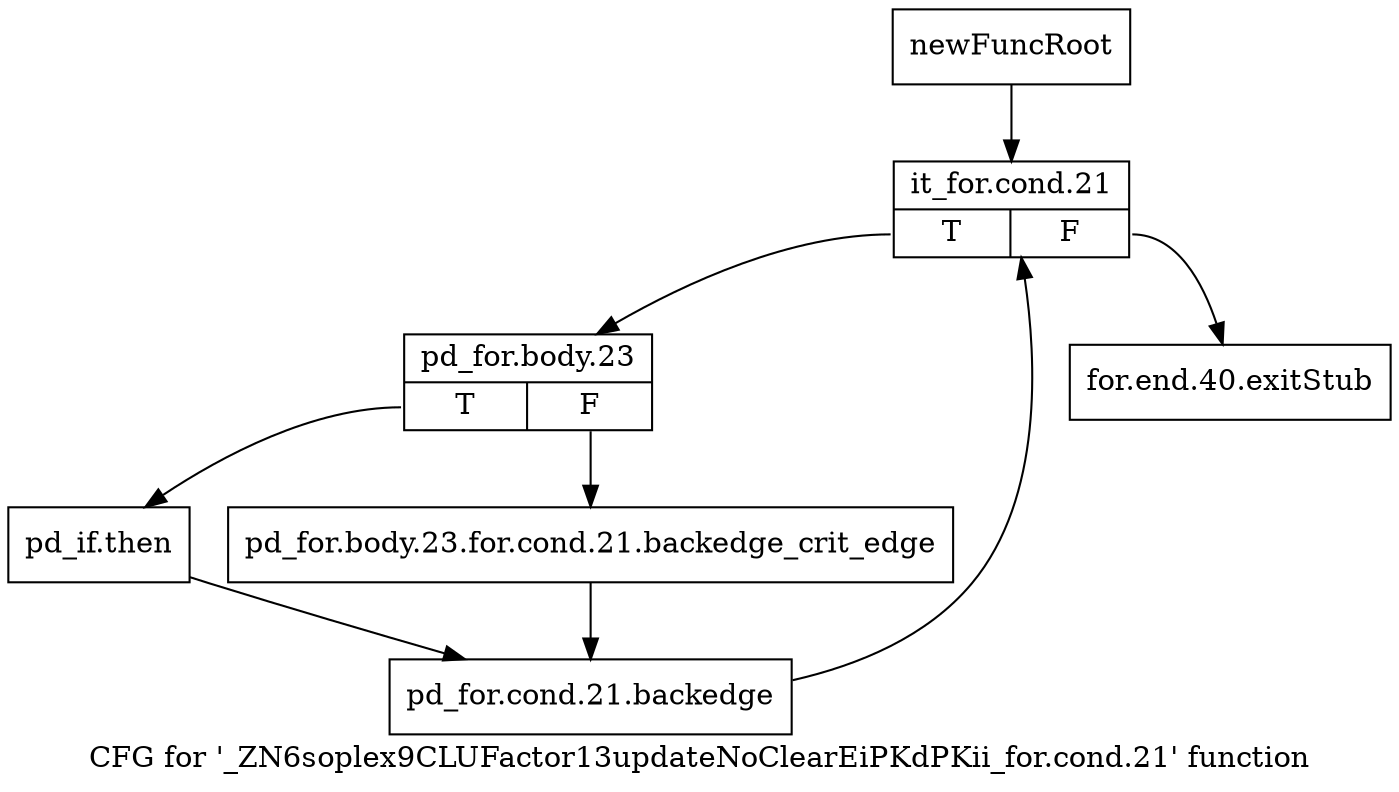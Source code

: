 digraph "CFG for '_ZN6soplex9CLUFactor13updateNoClearEiPKdPKii_for.cond.21' function" {
	label="CFG for '_ZN6soplex9CLUFactor13updateNoClearEiPKdPKii_for.cond.21' function";

	Node0x2fbc540 [shape=record,label="{newFuncRoot}"];
	Node0x2fbc540 -> Node0x2fbc5e0;
	Node0x2fbc590 [shape=record,label="{for.end.40.exitStub}"];
	Node0x2fbc5e0 [shape=record,label="{it_for.cond.21|{<s0>T|<s1>F}}"];
	Node0x2fbc5e0:s0 -> Node0x2fbc630;
	Node0x2fbc5e0:s1 -> Node0x2fbc590;
	Node0x2fbc630 [shape=record,label="{pd_for.body.23|{<s0>T|<s1>F}}"];
	Node0x2fbc630:s0 -> Node0x2fbc6d0;
	Node0x2fbc630:s1 -> Node0x2fbc680;
	Node0x2fbc680 [shape=record,label="{pd_for.body.23.for.cond.21.backedge_crit_edge}"];
	Node0x2fbc680 -> Node0x2fbc720;
	Node0x2fbc6d0 [shape=record,label="{pd_if.then}"];
	Node0x2fbc6d0 -> Node0x2fbc720;
	Node0x2fbc720 [shape=record,label="{pd_for.cond.21.backedge}"];
	Node0x2fbc720 -> Node0x2fbc5e0;
}
